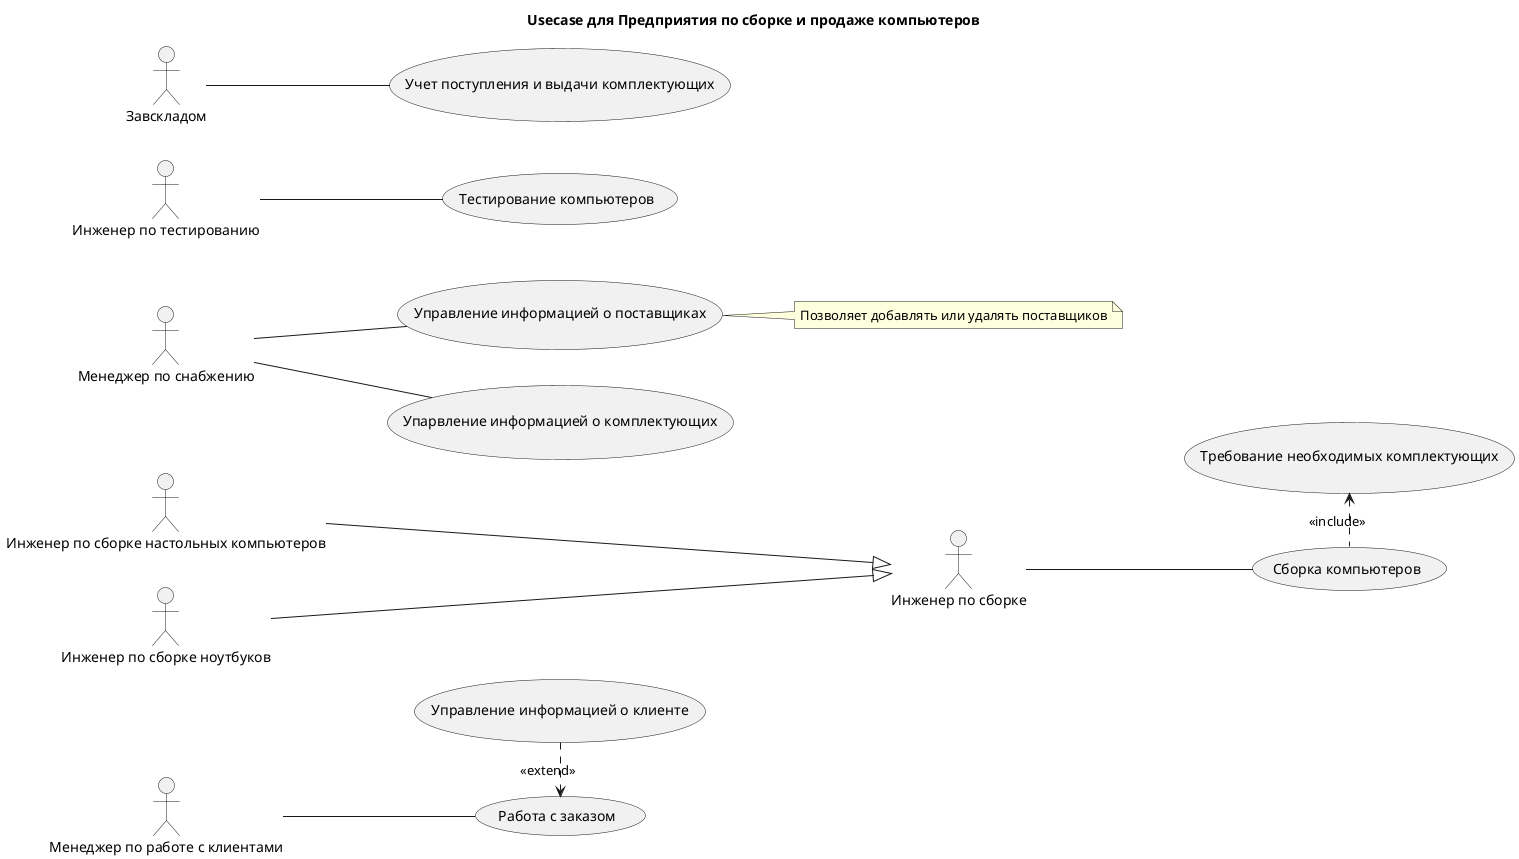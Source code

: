 @startuml usecase_lab1
title "Usecase для Предприятия по сборке и продаже компьютеров"
left to right direction

actor "Менеджер по работе с клиентами" as manag_clients
actor "Менеджер по снабжению" AS manag_snab
actor "Инженер по сборке настольных компьютеров" as engi_comp
actor "Инженер по сборке ноутбуков" as engi_notebooks
actor "Инженер по тестированию" as engi_auto
actor "Завскладом" as zavsklad
actor "Инженер по сборке" as engi_sbor

usecase "Работа с заказом" as order
usecase "Управление информацией о клиенте" as client_info
usecase "Управление информацией о поставщиках" as postavka_info
usecase "Упарвление информацией о комплектующих" as parts_info
usecase "Сборка компьютеров" as comp_crt
usecase "Требование необходимых комплектующих" as comp_req
usecase "Учет поступления и выдачи комплектующих" as comp_uch
usecase "Тестирование компьютеров" as comp_test

manag_clients -- order 
client_info .> order : <<extend>>

manag_snab -- postavka_info
note right of postavka_info
    Позволяет добавлять или удалять поставщиков
end note
manag_snab -- parts_info

engi_sbor -- comp_crt
comp_req <. comp_crt : <<include>>
engi_comp -down--|> engi_sbor
engi_notebooks -down--|> engi_sbor

zavsklad -- comp_uch

engi_auto -- comp_test
@enduml